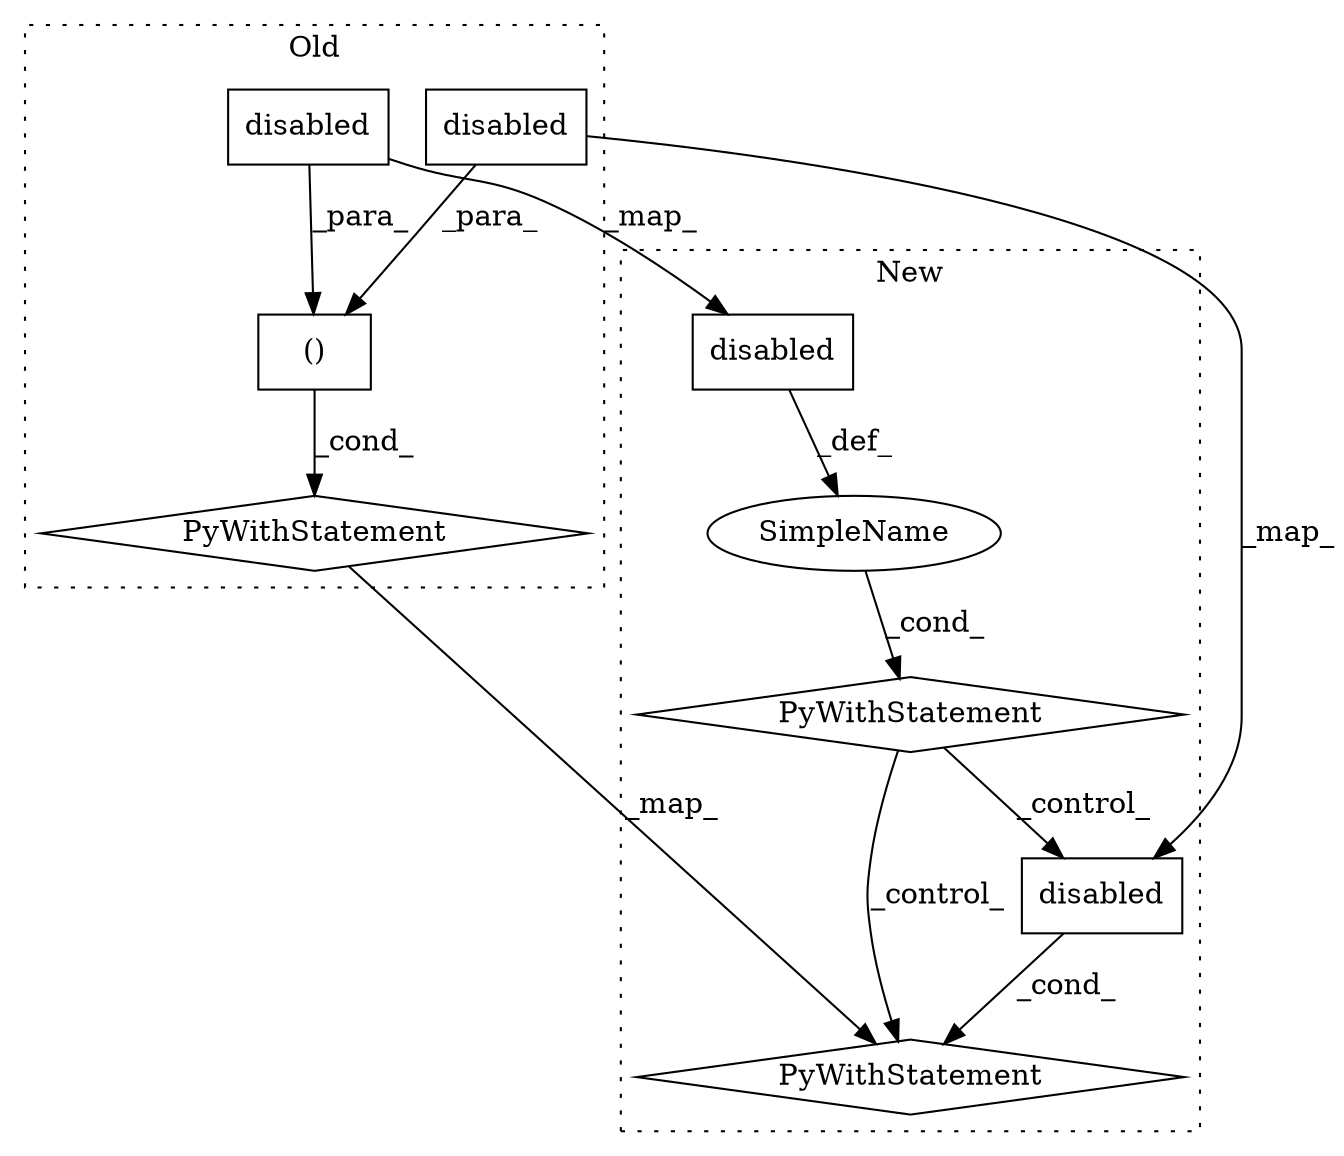 digraph G {
subgraph cluster0 {
1 [label="disabled" a="32" s="28507,28543" l="9,1" shape="box"];
3 [label="()" a="106" s="28507" l="117" shape="box"];
4 [label="PyWithStatement" a="104" s="28490,28624" l="17,3" shape="diamond"];
8 [label="disabled" a="32" s="28597,28623" l="9,1" shape="box"];
label = "Old";
style="dotted";
}
subgraph cluster1 {
2 [label="disabled" a="32" s="28528,28564" l="9,1" shape="box"];
5 [label="PyWithStatement" a="104" s="28628,28665" l="10,2" shape="diamond"];
6 [label="SimpleName" a="42" s="" l="" shape="ellipse"];
7 [label="PyWithStatement" a="104" s="28518,28565" l="10,2" shape="diamond"];
9 [label="disabled" a="32" s="28638,28664" l="9,1" shape="box"];
label = "New";
style="dotted";
}
1 -> 3 [label="_para_"];
1 -> 2 [label="_map_"];
2 -> 6 [label="_def_"];
3 -> 4 [label="_cond_"];
4 -> 5 [label="_map_"];
6 -> 7 [label="_cond_"];
7 -> 9 [label="_control_"];
7 -> 5 [label="_control_"];
8 -> 3 [label="_para_"];
8 -> 9 [label="_map_"];
9 -> 5 [label="_cond_"];
}